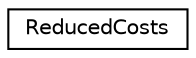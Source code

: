 digraph "Graphical Class Hierarchy"
{
 // LATEX_PDF_SIZE
  edge [fontname="Helvetica",fontsize="10",labelfontname="Helvetica",labelfontsize="10"];
  node [fontname="Helvetica",fontsize="10",shape=record];
  rankdir="LR";
  Node0 [label="ReducedCosts",height=0.2,width=0.4,color="black", fillcolor="white", style="filled",URL="$classoperations__research_1_1glop_1_1_reduced_costs.html",tooltip=" "];
}
